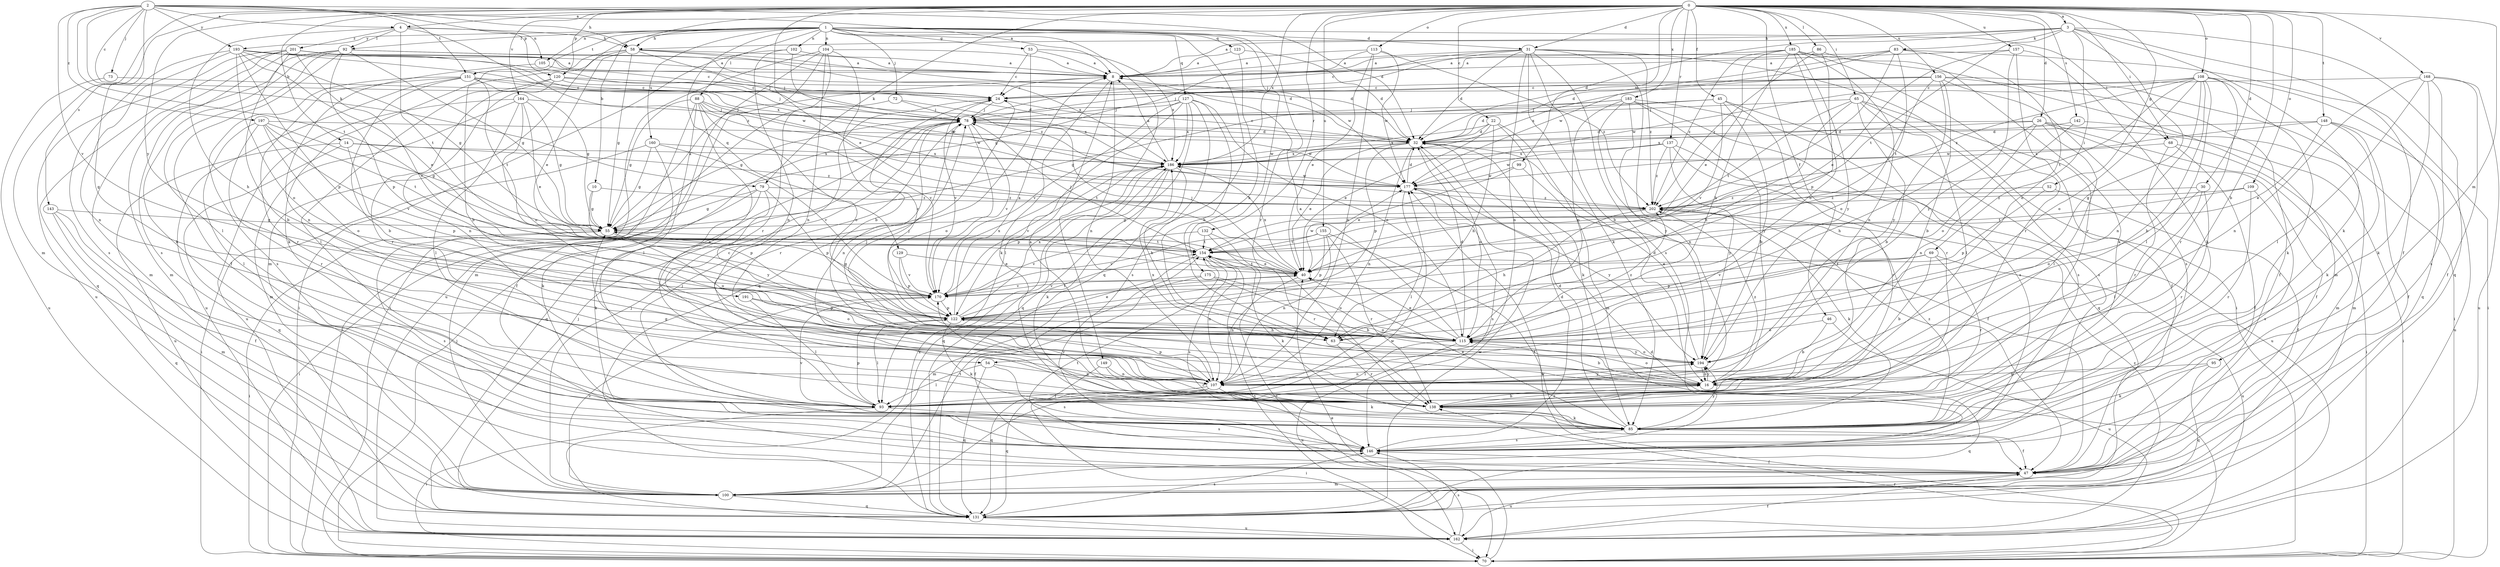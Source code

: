 strict digraph  {
0;
1;
2;
3;
4;
8;
10;
14;
16;
22;
24;
26;
30;
31;
32;
40;
45;
46;
47;
52;
53;
54;
55;
58;
63;
65;
68;
69;
70;
72;
73;
78;
79;
83;
85;
86;
88;
92;
93;
95;
99;
100;
102;
104;
105;
107;
108;
109;
113;
115;
120;
122;
123;
127;
129;
131;
132;
137;
138;
142;
143;
146;
148;
149;
151;
154;
155;
156;
157;
160;
162;
164;
168;
170;
175;
177;
183;
185;
186;
191;
193;
194;
197;
201;
202;
0 -> 3  [label=a];
0 -> 4  [label=a];
0 -> 10  [label=b];
0 -> 14  [label=b];
0 -> 16  [label=b];
0 -> 22  [label=c];
0 -> 26  [label=d];
0 -> 30  [label=d];
0 -> 31  [label=d];
0 -> 40  [label=e];
0 -> 45  [label=f];
0 -> 46  [label=f];
0 -> 52  [label=g];
0 -> 65  [label=i];
0 -> 68  [label=i];
0 -> 79  [label=k];
0 -> 86  [label=l];
0 -> 95  [label=m];
0 -> 99  [label=m];
0 -> 100  [label=m];
0 -> 108  [label=o];
0 -> 109  [label=o];
0 -> 113  [label=o];
0 -> 120  [label=p];
0 -> 132  [label=r];
0 -> 137  [label=r];
0 -> 142  [label=s];
0 -> 143  [label=s];
0 -> 148  [label=t];
0 -> 155  [label=u];
0 -> 156  [label=u];
0 -> 157  [label=u];
0 -> 164  [label=v];
0 -> 168  [label=v];
0 -> 183  [label=x];
0 -> 185  [label=x];
0 -> 186  [label=x];
0 -> 191  [label=y];
1 -> 31  [label=d];
1 -> 53  [label=g];
1 -> 58  [label=h];
1 -> 68  [label=i];
1 -> 72  [label=j];
1 -> 88  [label=l];
1 -> 92  [label=l];
1 -> 100  [label=m];
1 -> 102  [label=n];
1 -> 104  [label=n];
1 -> 105  [label=n];
1 -> 123  [label=q];
1 -> 127  [label=q];
1 -> 129  [label=q];
1 -> 131  [label=q];
1 -> 138  [label=r];
1 -> 149  [label=t];
1 -> 151  [label=t];
1 -> 160  [label=u];
1 -> 175  [label=w];
1 -> 193  [label=y];
2 -> 4  [label=a];
2 -> 8  [label=a];
2 -> 24  [label=c];
2 -> 32  [label=d];
2 -> 54  [label=g];
2 -> 58  [label=h];
2 -> 73  [label=j];
2 -> 79  [label=k];
2 -> 120  [label=p];
2 -> 151  [label=t];
2 -> 154  [label=t];
2 -> 170  [label=v];
2 -> 193  [label=y];
2 -> 197  [label=z];
3 -> 8  [label=a];
3 -> 32  [label=d];
3 -> 47  [label=f];
3 -> 54  [label=g];
3 -> 58  [label=h];
3 -> 69  [label=i];
3 -> 83  [label=k];
3 -> 85  [label=k];
3 -> 131  [label=q];
3 -> 154  [label=t];
4 -> 58  [label=h];
4 -> 63  [label=h];
4 -> 92  [label=l];
4 -> 105  [label=n];
4 -> 154  [label=t];
4 -> 201  [label=z];
4 -> 202  [label=z];
8 -> 24  [label=c];
8 -> 85  [label=k];
8 -> 107  [label=n];
10 -> 55  [label=g];
10 -> 122  [label=p];
10 -> 202  [label=z];
14 -> 122  [label=p];
14 -> 131  [label=q];
14 -> 162  [label=u];
14 -> 186  [label=x];
14 -> 202  [label=z];
16 -> 115  [label=o];
16 -> 131  [label=q];
16 -> 138  [label=r];
16 -> 186  [label=x];
16 -> 194  [label=y];
16 -> 202  [label=z];
22 -> 32  [label=d];
22 -> 40  [label=e];
22 -> 63  [label=h];
22 -> 85  [label=k];
22 -> 100  [label=m];
22 -> 186  [label=x];
24 -> 78  [label=j];
24 -> 138  [label=r];
24 -> 170  [label=v];
26 -> 32  [label=d];
26 -> 47  [label=f];
26 -> 63  [label=h];
26 -> 70  [label=i];
26 -> 93  [label=l];
26 -> 100  [label=m];
26 -> 115  [label=o];
26 -> 186  [label=x];
30 -> 93  [label=l];
30 -> 115  [label=o];
30 -> 138  [label=r];
30 -> 202  [label=z];
31 -> 8  [label=a];
31 -> 16  [label=b];
31 -> 24  [label=c];
31 -> 32  [label=d];
31 -> 47  [label=f];
31 -> 70  [label=i];
31 -> 78  [label=j];
31 -> 85  [label=k];
31 -> 107  [label=n];
31 -> 146  [label=s];
31 -> 202  [label=z];
32 -> 24  [label=c];
32 -> 40  [label=e];
32 -> 107  [label=n];
32 -> 115  [label=o];
32 -> 122  [label=p];
32 -> 186  [label=x];
40 -> 78  [label=j];
40 -> 107  [label=n];
40 -> 154  [label=t];
40 -> 170  [label=v];
40 -> 177  [label=w];
40 -> 186  [label=x];
45 -> 32  [label=d];
45 -> 78  [label=j];
45 -> 138  [label=r];
45 -> 146  [label=s];
45 -> 170  [label=v];
45 -> 194  [label=y];
46 -> 16  [label=b];
46 -> 115  [label=o];
46 -> 162  [label=u];
47 -> 100  [label=m];
47 -> 154  [label=t];
47 -> 162  [label=u];
52 -> 47  [label=f];
52 -> 122  [label=p];
52 -> 202  [label=z];
53 -> 8  [label=a];
53 -> 24  [label=c];
53 -> 131  [label=q];
53 -> 186  [label=x];
54 -> 93  [label=l];
54 -> 107  [label=n];
54 -> 131  [label=q];
54 -> 146  [label=s];
55 -> 8  [label=a];
55 -> 70  [label=i];
55 -> 115  [label=o];
55 -> 146  [label=s];
55 -> 154  [label=t];
58 -> 8  [label=a];
58 -> 16  [label=b];
58 -> 40  [label=e];
58 -> 55  [label=g];
58 -> 78  [label=j];
58 -> 85  [label=k];
58 -> 177  [label=w];
58 -> 186  [label=x];
63 -> 16  [label=b];
63 -> 78  [label=j];
63 -> 138  [label=r];
65 -> 16  [label=b];
65 -> 47  [label=f];
65 -> 63  [label=h];
65 -> 78  [label=j];
65 -> 93  [label=l];
65 -> 146  [label=s];
65 -> 154  [label=t];
68 -> 47  [label=f];
68 -> 70  [label=i];
68 -> 138  [label=r];
68 -> 186  [label=x];
69 -> 16  [label=b];
69 -> 40  [label=e];
69 -> 122  [label=p];
69 -> 138  [label=r];
69 -> 162  [label=u];
69 -> 170  [label=v];
70 -> 32  [label=d];
70 -> 40  [label=e];
70 -> 78  [label=j];
70 -> 138  [label=r];
70 -> 177  [label=w];
72 -> 70  [label=i];
72 -> 78  [label=j];
72 -> 186  [label=x];
73 -> 24  [label=c];
73 -> 162  [label=u];
78 -> 32  [label=d];
78 -> 107  [label=n];
78 -> 115  [label=o];
78 -> 131  [label=q];
78 -> 170  [label=v];
78 -> 177  [label=w];
79 -> 55  [label=g];
79 -> 70  [label=i];
79 -> 85  [label=k];
79 -> 122  [label=p];
79 -> 194  [label=y];
79 -> 202  [label=z];
83 -> 8  [label=a];
83 -> 32  [label=d];
83 -> 70  [label=i];
83 -> 115  [label=o];
83 -> 154  [label=t];
83 -> 177  [label=w];
83 -> 202  [label=z];
85 -> 32  [label=d];
85 -> 40  [label=e];
85 -> 47  [label=f];
85 -> 146  [label=s];
85 -> 170  [label=v];
85 -> 194  [label=y];
85 -> 202  [label=z];
86 -> 8  [label=a];
86 -> 85  [label=k];
86 -> 122  [label=p];
86 -> 202  [label=z];
88 -> 47  [label=f];
88 -> 55  [label=g];
88 -> 78  [label=j];
88 -> 93  [label=l];
88 -> 107  [label=n];
88 -> 115  [label=o];
88 -> 170  [label=v];
88 -> 177  [label=w];
92 -> 8  [label=a];
92 -> 32  [label=d];
92 -> 47  [label=f];
92 -> 55  [label=g];
92 -> 85  [label=k];
92 -> 93  [label=l];
92 -> 100  [label=m];
92 -> 122  [label=p];
93 -> 24  [label=c];
93 -> 70  [label=i];
93 -> 122  [label=p];
93 -> 146  [label=s];
95 -> 16  [label=b];
95 -> 85  [label=k];
95 -> 131  [label=q];
99 -> 40  [label=e];
99 -> 47  [label=f];
99 -> 177  [label=w];
100 -> 78  [label=j];
100 -> 131  [label=q];
100 -> 154  [label=t];
100 -> 170  [label=v];
100 -> 177  [label=w];
102 -> 8  [label=a];
102 -> 70  [label=i];
102 -> 107  [label=n];
102 -> 202  [label=z];
104 -> 8  [label=a];
104 -> 16  [label=b];
104 -> 70  [label=i];
104 -> 100  [label=m];
104 -> 107  [label=n];
104 -> 138  [label=r];
104 -> 162  [label=u];
105 -> 24  [label=c];
105 -> 107  [label=n];
107 -> 70  [label=i];
107 -> 85  [label=k];
107 -> 93  [label=l];
107 -> 122  [label=p];
107 -> 131  [label=q];
107 -> 194  [label=y];
108 -> 16  [label=b];
108 -> 24  [label=c];
108 -> 85  [label=k];
108 -> 93  [label=l];
108 -> 107  [label=n];
108 -> 115  [label=o];
108 -> 131  [label=q];
108 -> 138  [label=r];
108 -> 154  [label=t];
108 -> 177  [label=w];
108 -> 202  [label=z];
109 -> 138  [label=r];
109 -> 146  [label=s];
109 -> 154  [label=t];
109 -> 202  [label=z];
113 -> 8  [label=a];
113 -> 40  [label=e];
113 -> 55  [label=g];
113 -> 107  [label=n];
113 -> 177  [label=w];
113 -> 202  [label=z];
115 -> 8  [label=a];
115 -> 32  [label=d];
115 -> 40  [label=e];
115 -> 93  [label=l];
115 -> 162  [label=u];
115 -> 194  [label=y];
115 -> 202  [label=z];
120 -> 24  [label=c];
120 -> 78  [label=j];
120 -> 93  [label=l];
120 -> 107  [label=n];
120 -> 138  [label=r];
120 -> 177  [label=w];
122 -> 8  [label=a];
122 -> 24  [label=c];
122 -> 40  [label=e];
122 -> 63  [label=h];
122 -> 85  [label=k];
122 -> 93  [label=l];
122 -> 115  [label=o];
122 -> 154  [label=t];
122 -> 186  [label=x];
123 -> 8  [label=a];
123 -> 32  [label=d];
123 -> 63  [label=h];
127 -> 55  [label=g];
127 -> 63  [label=h];
127 -> 78  [label=j];
127 -> 93  [label=l];
127 -> 115  [label=o];
127 -> 131  [label=q];
127 -> 146  [label=s];
127 -> 170  [label=v];
127 -> 186  [label=x];
129 -> 40  [label=e];
129 -> 122  [label=p];
129 -> 170  [label=v];
131 -> 78  [label=j];
131 -> 146  [label=s];
131 -> 162  [label=u];
131 -> 177  [label=w];
131 -> 202  [label=z];
132 -> 70  [label=i];
132 -> 138  [label=r];
132 -> 154  [label=t];
132 -> 170  [label=v];
137 -> 138  [label=r];
137 -> 162  [label=u];
137 -> 177  [label=w];
137 -> 186  [label=x];
137 -> 194  [label=y];
137 -> 202  [label=z];
138 -> 8  [label=a];
138 -> 16  [label=b];
138 -> 55  [label=g];
138 -> 85  [label=k];
138 -> 170  [label=v];
142 -> 32  [label=d];
142 -> 100  [label=m];
142 -> 107  [label=n];
143 -> 47  [label=f];
143 -> 55  [label=g];
143 -> 100  [label=m];
143 -> 131  [label=q];
146 -> 32  [label=d];
146 -> 47  [label=f];
146 -> 78  [label=j];
148 -> 32  [label=d];
148 -> 40  [label=e];
148 -> 47  [label=f];
148 -> 85  [label=k];
148 -> 162  [label=u];
148 -> 177  [label=w];
149 -> 107  [label=n];
149 -> 131  [label=q];
149 -> 138  [label=r];
151 -> 16  [label=b];
151 -> 24  [label=c];
151 -> 32  [label=d];
151 -> 55  [label=g];
151 -> 138  [label=r];
151 -> 146  [label=s];
151 -> 154  [label=t];
151 -> 162  [label=u];
154 -> 40  [label=e];
154 -> 78  [label=j];
154 -> 85  [label=k];
154 -> 100  [label=m];
154 -> 107  [label=n];
154 -> 146  [label=s];
155 -> 47  [label=f];
155 -> 107  [label=n];
155 -> 122  [label=p];
155 -> 138  [label=r];
155 -> 154  [label=t];
155 -> 170  [label=v];
156 -> 16  [label=b];
156 -> 24  [label=c];
156 -> 47  [label=f];
156 -> 70  [label=i];
156 -> 78  [label=j];
156 -> 115  [label=o];
156 -> 146  [label=s];
156 -> 186  [label=x];
156 -> 194  [label=y];
157 -> 8  [label=a];
157 -> 40  [label=e];
157 -> 85  [label=k];
157 -> 138  [label=r];
157 -> 194  [label=y];
160 -> 55  [label=g];
160 -> 70  [label=i];
160 -> 85  [label=k];
160 -> 170  [label=v];
160 -> 186  [label=x];
162 -> 47  [label=f];
162 -> 70  [label=i];
162 -> 146  [label=s];
162 -> 154  [label=t];
162 -> 186  [label=x];
164 -> 40  [label=e];
164 -> 55  [label=g];
164 -> 78  [label=j];
164 -> 93  [label=l];
164 -> 100  [label=m];
164 -> 115  [label=o];
164 -> 162  [label=u];
168 -> 24  [label=c];
168 -> 47  [label=f];
168 -> 85  [label=k];
168 -> 93  [label=l];
168 -> 107  [label=n];
168 -> 146  [label=s];
168 -> 162  [label=u];
170 -> 55  [label=g];
170 -> 122  [label=p];
170 -> 186  [label=x];
175 -> 16  [label=b];
175 -> 47  [label=f];
175 -> 115  [label=o];
175 -> 170  [label=v];
177 -> 32  [label=d];
177 -> 93  [label=l];
177 -> 146  [label=s];
177 -> 194  [label=y];
177 -> 202  [label=z];
183 -> 16  [label=b];
183 -> 55  [label=g];
183 -> 78  [label=j];
183 -> 107  [label=n];
183 -> 115  [label=o];
183 -> 131  [label=q];
183 -> 146  [label=s];
183 -> 194  [label=y];
185 -> 8  [label=a];
185 -> 40  [label=e];
185 -> 63  [label=h];
185 -> 100  [label=m];
185 -> 107  [label=n];
185 -> 115  [label=o];
185 -> 138  [label=r];
185 -> 194  [label=y];
185 -> 202  [label=z];
186 -> 8  [label=a];
186 -> 63  [label=h];
186 -> 85  [label=k];
186 -> 122  [label=p];
186 -> 131  [label=q];
186 -> 170  [label=v];
186 -> 177  [label=w];
191 -> 93  [label=l];
191 -> 115  [label=o];
191 -> 122  [label=p];
193 -> 8  [label=a];
193 -> 40  [label=e];
193 -> 55  [label=g];
193 -> 78  [label=j];
193 -> 107  [label=n];
193 -> 115  [label=o];
193 -> 122  [label=p];
193 -> 146  [label=s];
193 -> 177  [label=w];
194 -> 16  [label=b];
194 -> 32  [label=d];
194 -> 78  [label=j];
194 -> 107  [label=n];
194 -> 115  [label=o];
197 -> 32  [label=d];
197 -> 55  [label=g];
197 -> 93  [label=l];
197 -> 115  [label=o];
197 -> 138  [label=r];
197 -> 154  [label=t];
197 -> 170  [label=v];
201 -> 8  [label=a];
201 -> 16  [label=b];
201 -> 32  [label=d];
201 -> 100  [label=m];
201 -> 131  [label=q];
201 -> 146  [label=s];
201 -> 162  [label=u];
201 -> 170  [label=v];
201 -> 186  [label=x];
202 -> 55  [label=g];
202 -> 63  [label=h];
202 -> 85  [label=k];
}
